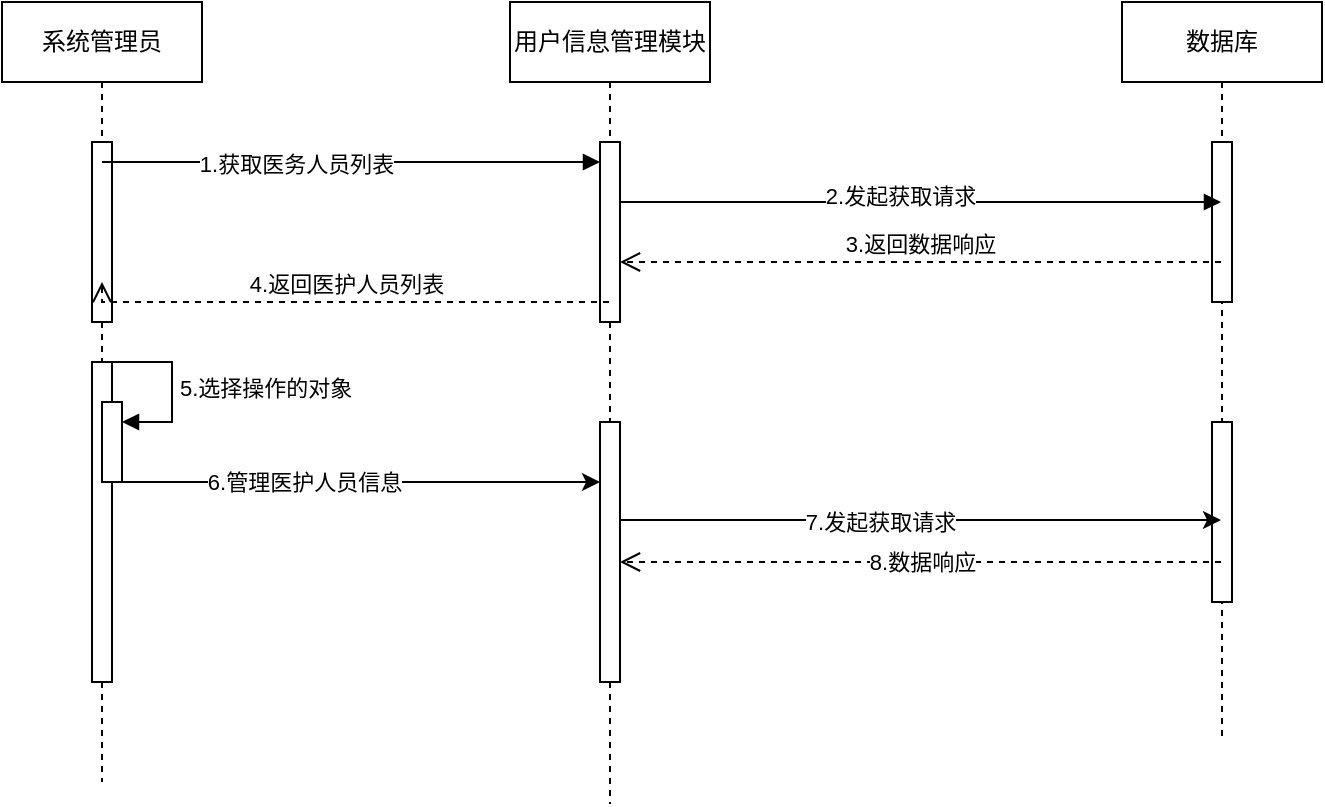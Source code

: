 <mxfile version="21.2.1" type="github">
  <diagram name="第 1 页" id="ObBLqCNYj6NChFZvIMk6">
    <mxGraphModel dx="993" dy="573" grid="0" gridSize="10" guides="1" tooltips="1" connect="1" arrows="1" fold="1" page="1" pageScale="1" pageWidth="827" pageHeight="1169" math="0" shadow="0">
      <root>
        <mxCell id="0" />
        <mxCell id="1" parent="0" />
        <mxCell id="9UXU_TfMK9badBx1VQUv-1" value="系统管理员" style="shape=umlLifeline;perimeter=lifelinePerimeter;whiteSpace=wrap;html=1;container=1;dropTarget=0;collapsible=0;recursiveResize=0;outlineConnect=0;portConstraint=eastwest;newEdgeStyle={&quot;edgeStyle&quot;:&quot;elbowEdgeStyle&quot;,&quot;elbow&quot;:&quot;vertical&quot;,&quot;curved&quot;:0,&quot;rounded&quot;:0};" vertex="1" parent="1">
          <mxGeometry x="60" y="100" width="100" height="390" as="geometry" />
        </mxCell>
        <mxCell id="9UXU_TfMK9badBx1VQUv-2" value="" style="html=1;points=[];perimeter=orthogonalPerimeter;outlineConnect=0;targetShapes=umlLifeline;portConstraint=eastwest;newEdgeStyle={&quot;edgeStyle&quot;:&quot;elbowEdgeStyle&quot;,&quot;elbow&quot;:&quot;vertical&quot;,&quot;curved&quot;:0,&quot;rounded&quot;:0};" vertex="1" parent="9UXU_TfMK9badBx1VQUv-1">
          <mxGeometry x="45" y="70" width="10" height="90" as="geometry" />
        </mxCell>
        <mxCell id="9UXU_TfMK9badBx1VQUv-3" value="" style="html=1;points=[];perimeter=orthogonalPerimeter;outlineConnect=0;targetShapes=umlLifeline;portConstraint=eastwest;newEdgeStyle={&quot;edgeStyle&quot;:&quot;elbowEdgeStyle&quot;,&quot;elbow&quot;:&quot;vertical&quot;,&quot;curved&quot;:0,&quot;rounded&quot;:0};" vertex="1" parent="9UXU_TfMK9badBx1VQUv-1">
          <mxGeometry x="45" y="180" width="10" height="160" as="geometry" />
        </mxCell>
        <mxCell id="9UXU_TfMK9badBx1VQUv-32" value="" style="html=1;points=[];perimeter=orthogonalPerimeter;outlineConnect=0;targetShapes=umlLifeline;portConstraint=eastwest;newEdgeStyle={&quot;edgeStyle&quot;:&quot;elbowEdgeStyle&quot;,&quot;elbow&quot;:&quot;vertical&quot;,&quot;curved&quot;:0,&quot;rounded&quot;:0};" vertex="1" parent="9UXU_TfMK9badBx1VQUv-1">
          <mxGeometry x="50" y="200" width="10" height="40" as="geometry" />
        </mxCell>
        <mxCell id="9UXU_TfMK9badBx1VQUv-33" value="5.选择操作的对象" style="html=1;align=left;spacingLeft=2;endArrow=block;rounded=0;edgeStyle=orthogonalEdgeStyle;curved=0;rounded=0;" edge="1" target="9UXU_TfMK9badBx1VQUv-32" parent="9UXU_TfMK9badBx1VQUv-1">
          <mxGeometry relative="1" as="geometry">
            <mxPoint x="55" y="180" as="sourcePoint" />
            <Array as="points">
              <mxPoint x="85" y="210" />
            </Array>
          </mxGeometry>
        </mxCell>
        <mxCell id="9UXU_TfMK9badBx1VQUv-4" value="用户信息管理模块" style="shape=umlLifeline;perimeter=lifelinePerimeter;whiteSpace=wrap;html=1;container=1;dropTarget=0;collapsible=0;recursiveResize=0;outlineConnect=0;portConstraint=eastwest;newEdgeStyle={&quot;edgeStyle&quot;:&quot;elbowEdgeStyle&quot;,&quot;elbow&quot;:&quot;vertical&quot;,&quot;curved&quot;:0,&quot;rounded&quot;:0};" vertex="1" parent="1">
          <mxGeometry x="314" y="100" width="100" height="401" as="geometry" />
        </mxCell>
        <mxCell id="9UXU_TfMK9badBx1VQUv-5" value="" style="html=1;points=[];perimeter=orthogonalPerimeter;outlineConnect=0;targetShapes=umlLifeline;portConstraint=eastwest;newEdgeStyle={&quot;edgeStyle&quot;:&quot;elbowEdgeStyle&quot;,&quot;elbow&quot;:&quot;vertical&quot;,&quot;curved&quot;:0,&quot;rounded&quot;:0};" vertex="1" parent="9UXU_TfMK9badBx1VQUv-4">
          <mxGeometry x="45" y="70" width="10" height="90" as="geometry" />
        </mxCell>
        <mxCell id="9UXU_TfMK9badBx1VQUv-6" value="" style="html=1;points=[];perimeter=orthogonalPerimeter;outlineConnect=0;targetShapes=umlLifeline;portConstraint=eastwest;newEdgeStyle={&quot;edgeStyle&quot;:&quot;elbowEdgeStyle&quot;,&quot;elbow&quot;:&quot;vertical&quot;,&quot;curved&quot;:0,&quot;rounded&quot;:0};" vertex="1" parent="9UXU_TfMK9badBx1VQUv-4">
          <mxGeometry x="45" y="210" width="10" height="130" as="geometry" />
        </mxCell>
        <mxCell id="9UXU_TfMK9badBx1VQUv-9" value="数据库" style="shape=umlLifeline;perimeter=lifelinePerimeter;whiteSpace=wrap;html=1;container=1;dropTarget=0;collapsible=0;recursiveResize=0;outlineConnect=0;portConstraint=eastwest;newEdgeStyle={&quot;edgeStyle&quot;:&quot;elbowEdgeStyle&quot;,&quot;elbow&quot;:&quot;vertical&quot;,&quot;curved&quot;:0,&quot;rounded&quot;:0};" vertex="1" parent="1">
          <mxGeometry x="620" y="100" width="100" height="370" as="geometry" />
        </mxCell>
        <mxCell id="9UXU_TfMK9badBx1VQUv-10" value="" style="html=1;points=[];perimeter=orthogonalPerimeter;outlineConnect=0;targetShapes=umlLifeline;portConstraint=eastwest;newEdgeStyle={&quot;edgeStyle&quot;:&quot;elbowEdgeStyle&quot;,&quot;elbow&quot;:&quot;vertical&quot;,&quot;curved&quot;:0,&quot;rounded&quot;:0};" vertex="1" parent="9UXU_TfMK9badBx1VQUv-9">
          <mxGeometry x="45" y="70" width="10" height="80" as="geometry" />
        </mxCell>
        <mxCell id="9UXU_TfMK9badBx1VQUv-11" value="" style="html=1;points=[];perimeter=orthogonalPerimeter;outlineConnect=0;targetShapes=umlLifeline;portConstraint=eastwest;newEdgeStyle={&quot;edgeStyle&quot;:&quot;elbowEdgeStyle&quot;,&quot;elbow&quot;:&quot;vertical&quot;,&quot;curved&quot;:0,&quot;rounded&quot;:0};" vertex="1" parent="9UXU_TfMK9badBx1VQUv-9">
          <mxGeometry x="45" y="210" width="10" height="90" as="geometry" />
        </mxCell>
        <mxCell id="9UXU_TfMK9badBx1VQUv-12" value="" style="html=1;verticalAlign=bottom;endArrow=block;edgeStyle=elbowEdgeStyle;elbow=vertical;curved=0;rounded=0;" edge="1" parent="1" source="9UXU_TfMK9badBx1VQUv-1" target="9UXU_TfMK9badBx1VQUv-5">
          <mxGeometry width="80" relative="1" as="geometry">
            <mxPoint x="150" y="180" as="sourcePoint" />
            <mxPoint x="230" y="180" as="targetPoint" />
            <Array as="points">
              <mxPoint x="250" y="180" />
            </Array>
          </mxGeometry>
        </mxCell>
        <mxCell id="9UXU_TfMK9badBx1VQUv-24" value="1.获取医务人员列表" style="edgeLabel;html=1;align=center;verticalAlign=middle;resizable=0;points=[];" vertex="1" connectable="0" parent="9UXU_TfMK9badBx1VQUv-12">
          <mxGeometry x="-0.234" y="-1" relative="1" as="geometry">
            <mxPoint x="1" as="offset" />
          </mxGeometry>
        </mxCell>
        <mxCell id="9UXU_TfMK9badBx1VQUv-13" value="" style="html=1;verticalAlign=bottom;endArrow=block;edgeStyle=elbowEdgeStyle;elbow=vertical;curved=0;rounded=0;" edge="1" parent="1" source="9UXU_TfMK9badBx1VQUv-5" target="9UXU_TfMK9badBx1VQUv-9">
          <mxGeometry x="-0.065" y="20" width="80" relative="1" as="geometry">
            <mxPoint x="360" y="200" as="sourcePoint" />
            <mxPoint x="440" y="200" as="targetPoint" />
            <Array as="points">
              <mxPoint x="433" y="200" />
            </Array>
            <mxPoint as="offset" />
          </mxGeometry>
        </mxCell>
        <mxCell id="9UXU_TfMK9badBx1VQUv-14" value="2.发起获取请求" style="edgeLabel;html=1;align=center;verticalAlign=middle;resizable=0;points=[];" vertex="1" connectable="0" parent="9UXU_TfMK9badBx1VQUv-13">
          <mxGeometry x="-0.073" y="3" relative="1" as="geometry">
            <mxPoint as="offset" />
          </mxGeometry>
        </mxCell>
        <mxCell id="9UXU_TfMK9badBx1VQUv-17" value="3.返回数据响应" style="html=1;verticalAlign=bottom;endArrow=open;dashed=1;endSize=8;edgeStyle=elbowEdgeStyle;elbow=vertical;curved=0;rounded=0;" edge="1" parent="1" source="9UXU_TfMK9badBx1VQUv-9" target="9UXU_TfMK9badBx1VQUv-5">
          <mxGeometry relative="1" as="geometry">
            <mxPoint x="630" y="230" as="sourcePoint" />
            <mxPoint x="550" y="230" as="targetPoint" />
            <Array as="points">
              <mxPoint x="480" y="230" />
              <mxPoint x="580" y="240" />
            </Array>
          </mxGeometry>
        </mxCell>
        <mxCell id="9UXU_TfMK9badBx1VQUv-25" value="4.返回医护人员列表" style="html=1;verticalAlign=bottom;endArrow=open;dashed=1;endSize=8;edgeStyle=elbowEdgeStyle;elbow=vertical;curved=0;rounded=0;" edge="1" parent="1" source="9UXU_TfMK9badBx1VQUv-4">
          <mxGeometry relative="1" as="geometry">
            <mxPoint x="270" y="240" as="sourcePoint" />
            <mxPoint x="110" y="240" as="targetPoint" />
            <Array as="points">
              <mxPoint x="270" y="250" />
            </Array>
          </mxGeometry>
        </mxCell>
        <mxCell id="9UXU_TfMK9badBx1VQUv-26" style="edgeStyle=elbowEdgeStyle;rounded=0;orthogonalLoop=1;jettySize=auto;html=1;elbow=vertical;curved=0;" edge="1" parent="1" source="9UXU_TfMK9badBx1VQUv-3" target="9UXU_TfMK9badBx1VQUv-6">
          <mxGeometry relative="1" as="geometry">
            <Array as="points">
              <mxPoint x="310" y="340" />
              <mxPoint x="237" y="320" />
            </Array>
          </mxGeometry>
        </mxCell>
        <mxCell id="9UXU_TfMK9badBx1VQUv-27" value="6.管理医护人员信息" style="edgeLabel;html=1;align=center;verticalAlign=middle;resizable=0;points=[];" vertex="1" connectable="0" parent="9UXU_TfMK9badBx1VQUv-26">
          <mxGeometry x="-0.213" relative="1" as="geometry">
            <mxPoint as="offset" />
          </mxGeometry>
        </mxCell>
        <mxCell id="9UXU_TfMK9badBx1VQUv-28" style="edgeStyle=elbowEdgeStyle;rounded=0;orthogonalLoop=1;jettySize=auto;html=1;elbow=vertical;curved=0;" edge="1" parent="1" source="9UXU_TfMK9badBx1VQUv-6" target="9UXU_TfMK9badBx1VQUv-9">
          <mxGeometry relative="1" as="geometry">
            <Array as="points">
              <mxPoint x="554" y="359" />
              <mxPoint x="610" y="360" />
              <mxPoint x="520" y="330" />
            </Array>
          </mxGeometry>
        </mxCell>
        <mxCell id="9UXU_TfMK9badBx1VQUv-34" value="7.发起获取请求" style="edgeLabel;html=1;align=center;verticalAlign=middle;resizable=0;points=[];" vertex="1" connectable="0" parent="9UXU_TfMK9badBx1VQUv-28">
          <mxGeometry x="-0.135" y="-1" relative="1" as="geometry">
            <mxPoint as="offset" />
          </mxGeometry>
        </mxCell>
        <mxCell id="9UXU_TfMK9badBx1VQUv-30" value="" style="html=1;verticalAlign=bottom;endArrow=open;dashed=1;endSize=8;edgeStyle=elbowEdgeStyle;elbow=vertical;curved=0;rounded=0;" edge="1" parent="1" source="9UXU_TfMK9badBx1VQUv-9" target="9UXU_TfMK9badBx1VQUv-6">
          <mxGeometry relative="1" as="geometry">
            <mxPoint x="600" y="390" as="sourcePoint" />
            <mxPoint x="520" y="390" as="targetPoint" />
            <Array as="points">
              <mxPoint x="610" y="380" />
            </Array>
          </mxGeometry>
        </mxCell>
        <mxCell id="9UXU_TfMK9badBx1VQUv-31" value="8.数据响应" style="edgeLabel;html=1;align=center;verticalAlign=middle;resizable=0;points=[];" vertex="1" connectable="0" parent="9UXU_TfMK9badBx1VQUv-30">
          <mxGeometry x="0.002" relative="1" as="geometry">
            <mxPoint x="1" as="offset" />
          </mxGeometry>
        </mxCell>
      </root>
    </mxGraphModel>
  </diagram>
</mxfile>

